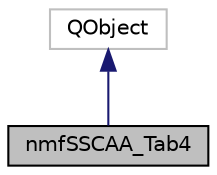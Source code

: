 digraph "nmfSSCAA_Tab4"
{
 // LATEX_PDF_SIZE
  edge [fontname="Helvetica",fontsize="10",labelfontname="Helvetica",labelfontsize="10"];
  node [fontname="Helvetica",fontsize="10",shape=record];
  Node1 [label="nmfSSCAA_Tab4",height=0.2,width=0.4,color="black", fillcolor="grey75", style="filled", fontcolor="black",tooltip="The class containing the interactions for the 4th SSCAA tabbed pane: Maturity Data."];
  Node2 -> Node1 [dir="back",color="midnightblue",fontsize="10",style="solid",fontname="Helvetica"];
  Node2 [label="QObject",height=0.2,width=0.4,color="grey75", fillcolor="white", style="filled",tooltip=" "];
}
